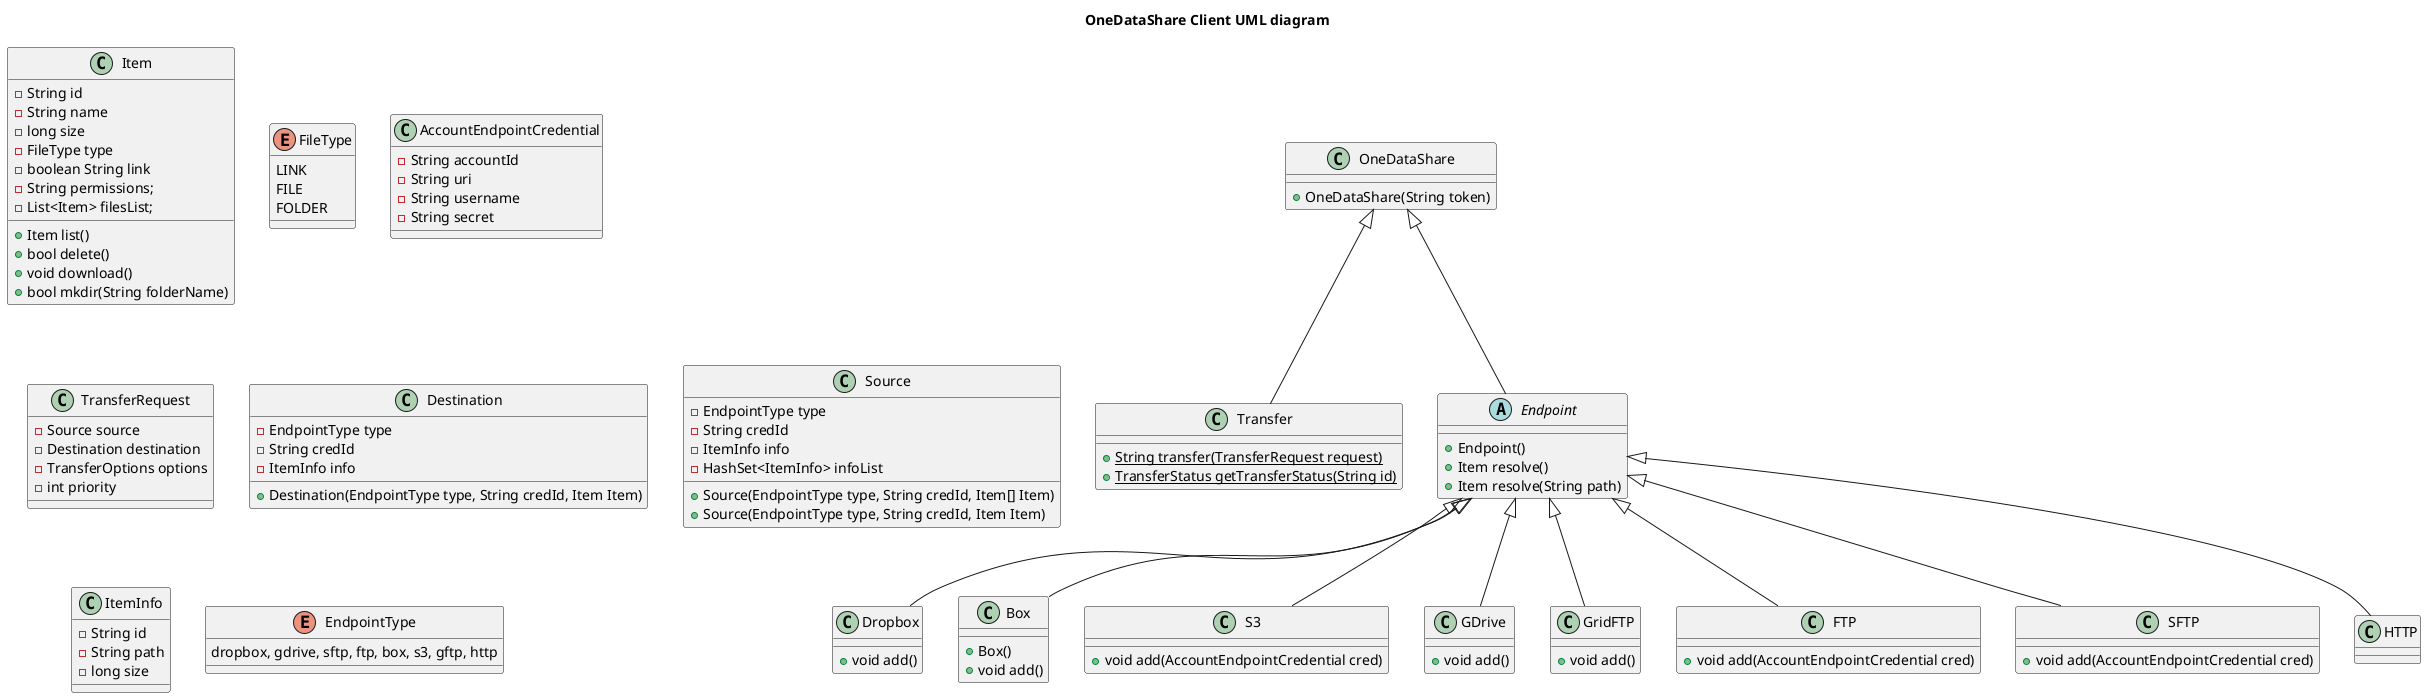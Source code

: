 @startuml

title OneDataShare Client UML diagram

'package "onedatashare" {
'class OneDataShare
'abstract class Endpoint
'class GDrive
'class Dropbox
'class Box
'class S3
'class FTP
'class SFTP
'class HTTP
'class GridFTP
'
'class ListOperation
'class MkdirOperation
'class DeleteOperation
'class DownloadOperation

'class Transfer
'enum FileType
'class AccountEndpointCredential
'class Item
'}

class OneDataShare{
+ OneDataShare(String token)
}

OneDataShare <|-- Transfer
OneDataShare <|-- Endpoint
Endpoint <|-- Dropbox
Endpoint <|-- Box
Endpoint <|-- S3
Endpoint <|-- GDrive
Endpoint <|-- GridFTP
Endpoint <|-- FTP
Endpoint <|-- SFTP
Endpoint <|-- HTTP

class Item{
- String id
- String name
- long size
- FileType type
- boolean String link
- String permissions;
- List<Item> filesList;
+ Item list()
+ bool delete()
+ void download()
+ bool mkdir(String folderName)
}

enum FileType{
LINK
FILE
FOLDER
}

class Transfer{
+ {static} String transfer(TransferRequest request)
+ {static} TransferStatus getTransferStatus(String id)
}

abstract class Endpoint{
+ Endpoint()
+ Item resolve()
+ Item resolve(String path)
}

class Dropbox{
+ void add()
}

class Box{
+ Box()
+ void add()
}

class S3{
+ void add(AccountEndpointCredential cred)
}

class GDrive{
+ void add()
}

class GridFTP{
+ void add()
}

class FTP{
+ void add(AccountEndpointCredential cred)
}

class SFTP{
+ void add(AccountEndpointCredential cred)
}

class HTTP{
}

class AccountEndpointCredential{
- String accountId
- String uri
- String username
- String secret
}

class TransferRequest{
- Source source
- Destination destination
- TransferOptions options
- int priority
}

class Destination {
- EndpointType type
- String credId
- ItemInfo info
+ Destination(EndpointType type, String credId, Item Item)
}

class Source {
- EndpointType type
- String credId
- ItemInfo info
- HashSet<ItemInfo> infoList
+ Source(EndpointType type, String credId, Item[] Item)
+ Source(EndpointType type, String credId, Item Item)
}

class ItemInfo {
- String id
- String path
- long size
}

enum EndpointType {
    dropbox, gdrive, sftp, ftp, box, s3, gftp, http
}


@enduml